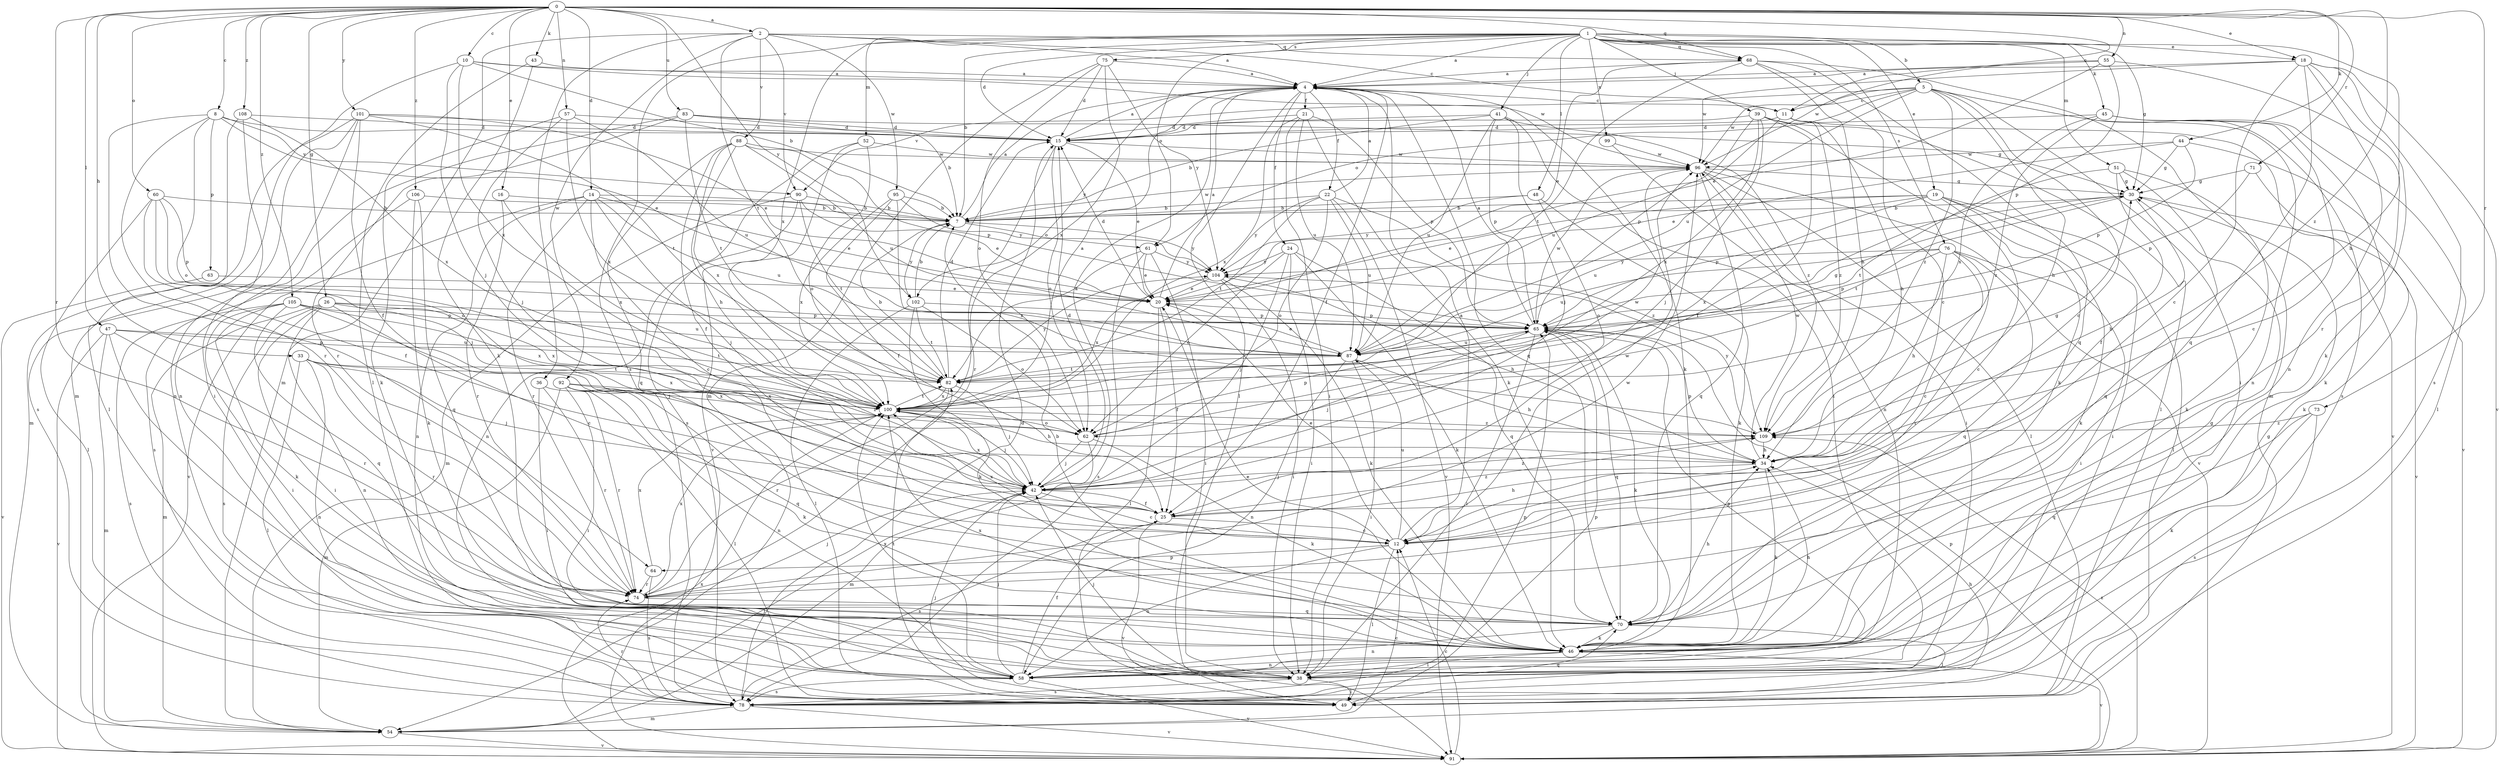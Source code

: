 strict digraph  {
0;
1;
2;
4;
5;
7;
8;
10;
11;
12;
14;
15;
16;
18;
19;
20;
21;
22;
24;
25;
26;
30;
33;
34;
36;
38;
39;
41;
42;
43;
44;
45;
46;
47;
48;
49;
51;
52;
54;
55;
57;
58;
60;
61;
62;
63;
64;
65;
68;
70;
71;
73;
74;
75;
76;
78;
82;
83;
87;
88;
90;
91;
92;
95;
96;
99;
100;
101;
102;
104;
105;
106;
108;
109;
0 -> 2  [label=a];
0 -> 8  [label=c];
0 -> 10  [label=c];
0 -> 11  [label=c];
0 -> 14  [label=d];
0 -> 16  [label=e];
0 -> 18  [label=e];
0 -> 26  [label=g];
0 -> 33  [label=h];
0 -> 43  [label=k];
0 -> 44  [label=k];
0 -> 47  [label=l];
0 -> 55  [label=n];
0 -> 57  [label=n];
0 -> 60  [label=o];
0 -> 68  [label=q];
0 -> 71  [label=r];
0 -> 73  [label=r];
0 -> 74  [label=r];
0 -> 83  [label=u];
0 -> 101  [label=y];
0 -> 102  [label=y];
0 -> 105  [label=z];
0 -> 106  [label=z];
0 -> 108  [label=z];
0 -> 109  [label=z];
1 -> 4  [label=a];
1 -> 5  [label=b];
1 -> 7  [label=b];
1 -> 15  [label=d];
1 -> 18  [label=e];
1 -> 19  [label=e];
1 -> 30  [label=g];
1 -> 34  [label=h];
1 -> 39  [label=j];
1 -> 41  [label=j];
1 -> 45  [label=k];
1 -> 48  [label=l];
1 -> 51  [label=m];
1 -> 52  [label=m];
1 -> 61  [label=o];
1 -> 68  [label=q];
1 -> 75  [label=s];
1 -> 76  [label=s];
1 -> 78  [label=s];
1 -> 99  [label=x];
1 -> 100  [label=x];
2 -> 4  [label=a];
2 -> 11  [label=c];
2 -> 36  [label=i];
2 -> 54  [label=m];
2 -> 68  [label=q];
2 -> 82  [label=t];
2 -> 88  [label=v];
2 -> 90  [label=v];
2 -> 92  [label=w];
2 -> 95  [label=w];
4 -> 11  [label=c];
4 -> 21  [label=f];
4 -> 22  [label=f];
4 -> 24  [label=f];
4 -> 25  [label=f];
4 -> 46  [label=k];
4 -> 49  [label=l];
4 -> 70  [label=q];
4 -> 102  [label=y];
5 -> 11  [label=c];
5 -> 12  [label=c];
5 -> 34  [label=h];
5 -> 38  [label=i];
5 -> 58  [label=n];
5 -> 61  [label=o];
5 -> 78  [label=s];
5 -> 87  [label=u];
5 -> 90  [label=v];
5 -> 96  [label=w];
5 -> 109  [label=z];
7 -> 4  [label=a];
7 -> 61  [label=o];
7 -> 96  [label=w];
7 -> 102  [label=y];
7 -> 104  [label=y];
8 -> 15  [label=d];
8 -> 20  [label=e];
8 -> 62  [label=o];
8 -> 63  [label=p];
8 -> 64  [label=p];
8 -> 74  [label=r];
8 -> 90  [label=v];
10 -> 4  [label=a];
10 -> 7  [label=b];
10 -> 42  [label=j];
10 -> 54  [label=m];
10 -> 96  [label=w];
10 -> 100  [label=x];
11 -> 15  [label=d];
11 -> 34  [label=h];
11 -> 87  [label=u];
11 -> 91  [label=v];
11 -> 109  [label=z];
12 -> 4  [label=a];
12 -> 20  [label=e];
12 -> 49  [label=l];
12 -> 58  [label=n];
12 -> 64  [label=p];
12 -> 87  [label=u];
12 -> 96  [label=w];
12 -> 100  [label=x];
14 -> 7  [label=b];
14 -> 12  [label=c];
14 -> 20  [label=e];
14 -> 42  [label=j];
14 -> 58  [label=n];
14 -> 74  [label=r];
14 -> 87  [label=u];
14 -> 91  [label=v];
15 -> 4  [label=a];
15 -> 20  [label=e];
15 -> 62  [label=o];
15 -> 74  [label=r];
15 -> 96  [label=w];
16 -> 7  [label=b];
16 -> 74  [label=r];
16 -> 100  [label=x];
18 -> 4  [label=a];
18 -> 12  [label=c];
18 -> 46  [label=k];
18 -> 58  [label=n];
18 -> 70  [label=q];
18 -> 78  [label=s];
18 -> 91  [label=v];
18 -> 96  [label=w];
19 -> 7  [label=b];
19 -> 12  [label=c];
19 -> 20  [label=e];
19 -> 38  [label=i];
19 -> 46  [label=k];
19 -> 49  [label=l];
19 -> 87  [label=u];
19 -> 100  [label=x];
20 -> 4  [label=a];
20 -> 15  [label=d];
20 -> 25  [label=f];
20 -> 49  [label=l];
20 -> 65  [label=p];
21 -> 15  [label=d];
21 -> 38  [label=i];
21 -> 46  [label=k];
21 -> 65  [label=p];
21 -> 87  [label=u];
21 -> 100  [label=x];
22 -> 4  [label=a];
22 -> 7  [label=b];
22 -> 62  [label=o];
22 -> 82  [label=t];
22 -> 87  [label=u];
22 -> 91  [label=v];
22 -> 104  [label=y];
22 -> 109  [label=z];
24 -> 38  [label=i];
24 -> 42  [label=j];
24 -> 46  [label=k];
24 -> 62  [label=o];
24 -> 70  [label=q];
24 -> 104  [label=y];
25 -> 12  [label=c];
25 -> 34  [label=h];
25 -> 78  [label=s];
25 -> 91  [label=v];
25 -> 109  [label=z];
26 -> 12  [label=c];
26 -> 38  [label=i];
26 -> 54  [label=m];
26 -> 58  [label=n];
26 -> 65  [label=p];
26 -> 78  [label=s];
26 -> 87  [label=u];
26 -> 100  [label=x];
30 -> 7  [label=b];
30 -> 34  [label=h];
30 -> 65  [label=p];
30 -> 82  [label=t];
30 -> 91  [label=v];
33 -> 42  [label=j];
33 -> 49  [label=l];
33 -> 58  [label=n];
33 -> 74  [label=r];
33 -> 82  [label=t];
33 -> 100  [label=x];
34 -> 42  [label=j];
34 -> 46  [label=k];
34 -> 65  [label=p];
34 -> 96  [label=w];
36 -> 38  [label=i];
36 -> 74  [label=r];
36 -> 100  [label=x];
38 -> 42  [label=j];
38 -> 49  [label=l];
38 -> 78  [label=s];
39 -> 15  [label=d];
39 -> 25  [label=f];
39 -> 42  [label=j];
39 -> 46  [label=k];
39 -> 49  [label=l];
39 -> 65  [label=p];
39 -> 100  [label=x];
41 -> 7  [label=b];
41 -> 15  [label=d];
41 -> 38  [label=i];
41 -> 42  [label=j];
41 -> 65  [label=p];
41 -> 87  [label=u];
41 -> 109  [label=z];
42 -> 4  [label=a];
42 -> 12  [label=c];
42 -> 15  [label=d];
42 -> 25  [label=f];
42 -> 100  [label=x];
42 -> 109  [label=z];
43 -> 4  [label=a];
43 -> 46  [label=k];
43 -> 49  [label=l];
44 -> 20  [label=e];
44 -> 30  [label=g];
44 -> 65  [label=p];
44 -> 91  [label=v];
44 -> 96  [label=w];
45 -> 12  [label=c];
45 -> 15  [label=d];
45 -> 46  [label=k];
45 -> 49  [label=l];
45 -> 100  [label=x];
45 -> 109  [label=z];
46 -> 7  [label=b];
46 -> 20  [label=e];
46 -> 30  [label=g];
46 -> 34  [label=h];
46 -> 38  [label=i];
46 -> 58  [label=n];
46 -> 91  [label=v];
46 -> 100  [label=x];
47 -> 38  [label=i];
47 -> 54  [label=m];
47 -> 74  [label=r];
47 -> 82  [label=t];
47 -> 87  [label=u];
47 -> 91  [label=v];
48 -> 7  [label=b];
48 -> 46  [label=k];
48 -> 62  [label=o];
48 -> 104  [label=y];
49 -> 42  [label=j];
49 -> 65  [label=p];
49 -> 82  [label=t];
51 -> 25  [label=f];
51 -> 30  [label=g];
51 -> 46  [label=k];
51 -> 70  [label=q];
51 -> 82  [label=t];
52 -> 62  [label=o];
52 -> 78  [label=s];
52 -> 91  [label=v];
52 -> 96  [label=w];
54 -> 12  [label=c];
54 -> 42  [label=j];
54 -> 91  [label=v];
55 -> 4  [label=a];
55 -> 20  [label=e];
55 -> 65  [label=p];
55 -> 74  [label=r];
55 -> 96  [label=w];
57 -> 15  [label=d];
57 -> 42  [label=j];
57 -> 46  [label=k];
57 -> 87  [label=u];
57 -> 100  [label=x];
58 -> 25  [label=f];
58 -> 30  [label=g];
58 -> 42  [label=j];
58 -> 65  [label=p];
58 -> 78  [label=s];
58 -> 91  [label=v];
58 -> 100  [label=x];
60 -> 7  [label=b];
60 -> 25  [label=f];
60 -> 42  [label=j];
60 -> 49  [label=l];
60 -> 62  [label=o];
60 -> 65  [label=p];
61 -> 20  [label=e];
61 -> 38  [label=i];
61 -> 78  [label=s];
61 -> 82  [label=t];
61 -> 104  [label=y];
62 -> 42  [label=j];
62 -> 46  [label=k];
62 -> 54  [label=m];
62 -> 65  [label=p];
62 -> 96  [label=w];
63 -> 20  [label=e];
63 -> 91  [label=v];
64 -> 74  [label=r];
64 -> 78  [label=s];
64 -> 100  [label=x];
65 -> 4  [label=a];
65 -> 38  [label=i];
65 -> 42  [label=j];
65 -> 46  [label=k];
65 -> 70  [label=q];
65 -> 87  [label=u];
65 -> 96  [label=w];
68 -> 4  [label=a];
68 -> 12  [label=c];
68 -> 20  [label=e];
68 -> 34  [label=h];
68 -> 54  [label=m];
68 -> 70  [label=q];
68 -> 82  [label=t];
70 -> 34  [label=h];
70 -> 46  [label=k];
70 -> 49  [label=l];
70 -> 58  [label=n];
71 -> 30  [label=g];
71 -> 46  [label=k];
71 -> 65  [label=p];
73 -> 46  [label=k];
73 -> 70  [label=q];
73 -> 78  [label=s];
73 -> 109  [label=z];
74 -> 42  [label=j];
74 -> 70  [label=q];
74 -> 96  [label=w];
74 -> 100  [label=x];
75 -> 4  [label=a];
75 -> 15  [label=d];
75 -> 54  [label=m];
75 -> 62  [label=o];
75 -> 100  [label=x];
75 -> 104  [label=y];
76 -> 12  [label=c];
76 -> 34  [label=h];
76 -> 38  [label=i];
76 -> 65  [label=p];
76 -> 70  [label=q];
76 -> 74  [label=r];
76 -> 87  [label=u];
76 -> 104  [label=y];
78 -> 15  [label=d];
78 -> 34  [label=h];
78 -> 54  [label=m];
78 -> 65  [label=p];
78 -> 70  [label=q];
78 -> 74  [label=r];
78 -> 91  [label=v];
82 -> 7  [label=b];
82 -> 15  [label=d];
82 -> 42  [label=j];
82 -> 74  [label=r];
82 -> 100  [label=x];
82 -> 104  [label=y];
83 -> 7  [label=b];
83 -> 15  [label=d];
83 -> 30  [label=g];
83 -> 58  [label=n];
83 -> 74  [label=r];
83 -> 82  [label=t];
87 -> 20  [label=e];
87 -> 30  [label=g];
87 -> 34  [label=h];
87 -> 38  [label=i];
87 -> 58  [label=n];
87 -> 82  [label=t];
88 -> 25  [label=f];
88 -> 34  [label=h];
88 -> 65  [label=p];
88 -> 70  [label=q];
88 -> 87  [label=u];
88 -> 96  [label=w];
88 -> 100  [label=x];
90 -> 7  [label=b];
90 -> 20  [label=e];
90 -> 54  [label=m];
90 -> 58  [label=n];
90 -> 82  [label=t];
91 -> 12  [label=c];
91 -> 65  [label=p];
91 -> 100  [label=x];
91 -> 109  [label=z];
92 -> 38  [label=i];
92 -> 46  [label=k];
92 -> 49  [label=l];
92 -> 54  [label=m];
92 -> 58  [label=n];
92 -> 70  [label=q];
92 -> 74  [label=r];
92 -> 100  [label=x];
92 -> 109  [label=z];
95 -> 7  [label=b];
95 -> 25  [label=f];
95 -> 100  [label=x];
95 -> 104  [label=y];
95 -> 109  [label=z];
96 -> 30  [label=g];
96 -> 38  [label=i];
96 -> 49  [label=l];
96 -> 70  [label=q];
96 -> 91  [label=v];
99 -> 58  [label=n];
99 -> 96  [label=w];
100 -> 4  [label=a];
100 -> 34  [label=h];
100 -> 42  [label=j];
100 -> 62  [label=o];
100 -> 82  [label=t];
100 -> 109  [label=z];
101 -> 15  [label=d];
101 -> 20  [label=e];
101 -> 25  [label=f];
101 -> 54  [label=m];
101 -> 58  [label=n];
101 -> 78  [label=s];
101 -> 82  [label=t];
102 -> 7  [label=b];
102 -> 46  [label=k];
102 -> 49  [label=l];
102 -> 62  [label=o];
102 -> 65  [label=p];
102 -> 82  [label=t];
104 -> 20  [label=e];
104 -> 34  [label=h];
104 -> 38  [label=i];
104 -> 46  [label=k];
104 -> 100  [label=x];
105 -> 38  [label=i];
105 -> 42  [label=j];
105 -> 46  [label=k];
105 -> 65  [label=p];
105 -> 70  [label=q];
105 -> 78  [label=s];
105 -> 100  [label=x];
106 -> 7  [label=b];
106 -> 46  [label=k];
106 -> 70  [label=q];
106 -> 78  [label=s];
108 -> 15  [label=d];
108 -> 38  [label=i];
108 -> 49  [label=l];
108 -> 100  [label=x];
109 -> 30  [label=g];
109 -> 34  [label=h];
109 -> 104  [label=y];
}
